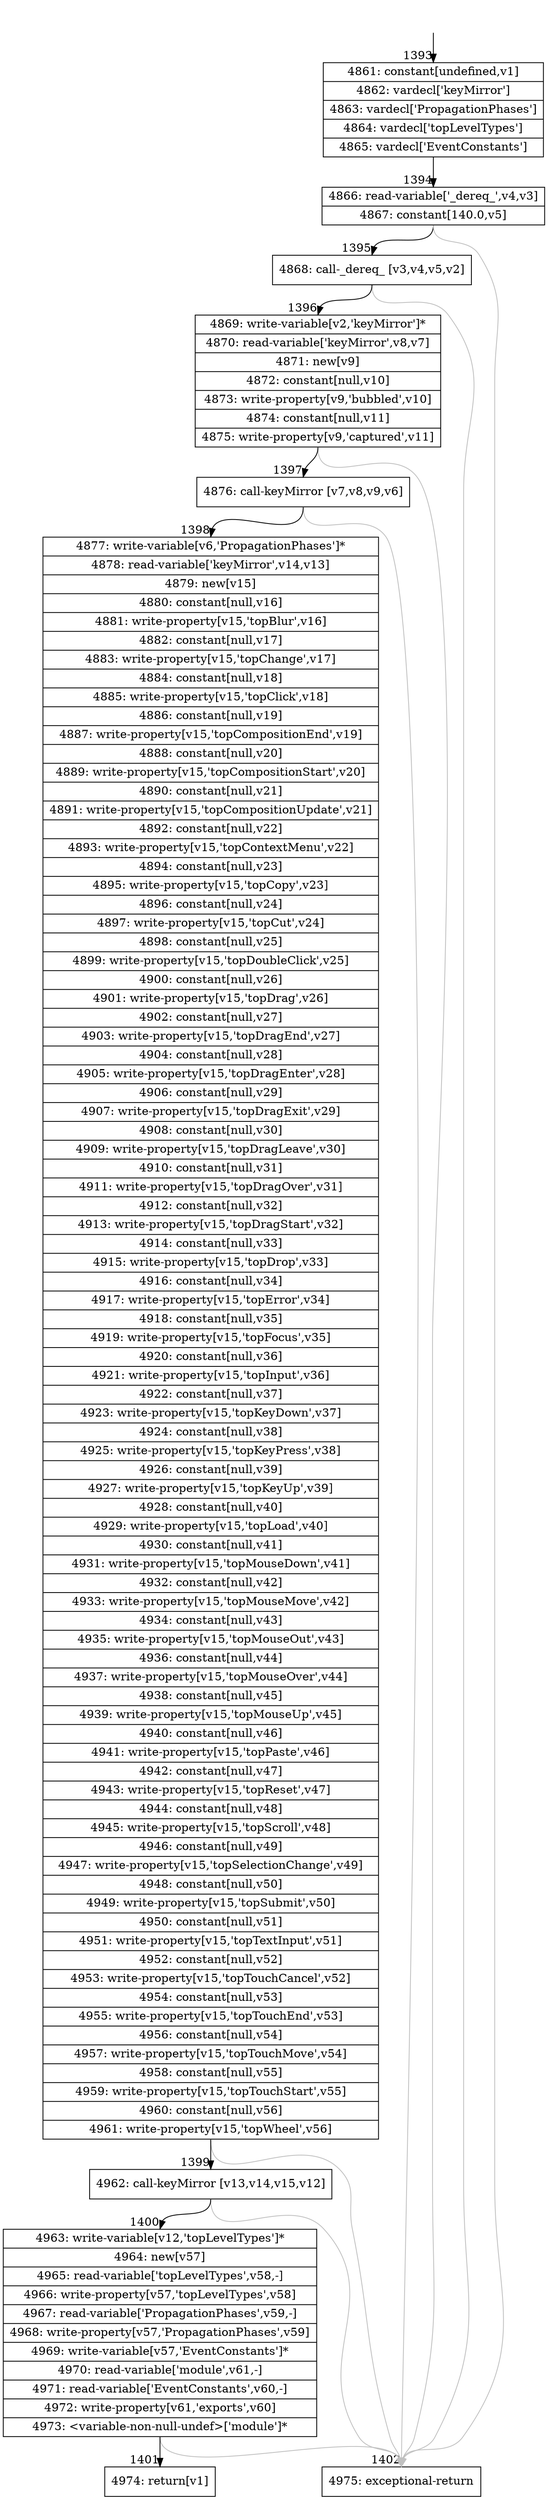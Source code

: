 digraph {
rankdir="TD"
BB_entry84[shape=none,label=""];
BB_entry84 -> BB1393 [tailport=s, headport=n, headlabel="    1393"]
BB1393 [shape=record label="{4861: constant[undefined,v1]|4862: vardecl['keyMirror']|4863: vardecl['PropagationPhases']|4864: vardecl['topLevelTypes']|4865: vardecl['EventConstants']}" ] 
BB1393 -> BB1394 [tailport=s, headport=n, headlabel="      1394"]
BB1394 [shape=record label="{4866: read-variable['_dereq_',v4,v3]|4867: constant[140.0,v5]}" ] 
BB1394 -> BB1395 [tailport=s, headport=n, headlabel="      1395"]
BB1394 -> BB1402 [tailport=s, headport=n, color=gray, headlabel="      1402"]
BB1395 [shape=record label="{4868: call-_dereq_ [v3,v4,v5,v2]}" ] 
BB1395 -> BB1396 [tailport=s, headport=n, headlabel="      1396"]
BB1395 -> BB1402 [tailport=s, headport=n, color=gray]
BB1396 [shape=record label="{4869: write-variable[v2,'keyMirror']*|4870: read-variable['keyMirror',v8,v7]|4871: new[v9]|4872: constant[null,v10]|4873: write-property[v9,'bubbled',v10]|4874: constant[null,v11]|4875: write-property[v9,'captured',v11]}" ] 
BB1396 -> BB1397 [tailport=s, headport=n, headlabel="      1397"]
BB1396 -> BB1402 [tailport=s, headport=n, color=gray]
BB1397 [shape=record label="{4876: call-keyMirror [v7,v8,v9,v6]}" ] 
BB1397 -> BB1398 [tailport=s, headport=n, headlabel="      1398"]
BB1397 -> BB1402 [tailport=s, headport=n, color=gray]
BB1398 [shape=record label="{4877: write-variable[v6,'PropagationPhases']*|4878: read-variable['keyMirror',v14,v13]|4879: new[v15]|4880: constant[null,v16]|4881: write-property[v15,'topBlur',v16]|4882: constant[null,v17]|4883: write-property[v15,'topChange',v17]|4884: constant[null,v18]|4885: write-property[v15,'topClick',v18]|4886: constant[null,v19]|4887: write-property[v15,'topCompositionEnd',v19]|4888: constant[null,v20]|4889: write-property[v15,'topCompositionStart',v20]|4890: constant[null,v21]|4891: write-property[v15,'topCompositionUpdate',v21]|4892: constant[null,v22]|4893: write-property[v15,'topContextMenu',v22]|4894: constant[null,v23]|4895: write-property[v15,'topCopy',v23]|4896: constant[null,v24]|4897: write-property[v15,'topCut',v24]|4898: constant[null,v25]|4899: write-property[v15,'topDoubleClick',v25]|4900: constant[null,v26]|4901: write-property[v15,'topDrag',v26]|4902: constant[null,v27]|4903: write-property[v15,'topDragEnd',v27]|4904: constant[null,v28]|4905: write-property[v15,'topDragEnter',v28]|4906: constant[null,v29]|4907: write-property[v15,'topDragExit',v29]|4908: constant[null,v30]|4909: write-property[v15,'topDragLeave',v30]|4910: constant[null,v31]|4911: write-property[v15,'topDragOver',v31]|4912: constant[null,v32]|4913: write-property[v15,'topDragStart',v32]|4914: constant[null,v33]|4915: write-property[v15,'topDrop',v33]|4916: constant[null,v34]|4917: write-property[v15,'topError',v34]|4918: constant[null,v35]|4919: write-property[v15,'topFocus',v35]|4920: constant[null,v36]|4921: write-property[v15,'topInput',v36]|4922: constant[null,v37]|4923: write-property[v15,'topKeyDown',v37]|4924: constant[null,v38]|4925: write-property[v15,'topKeyPress',v38]|4926: constant[null,v39]|4927: write-property[v15,'topKeyUp',v39]|4928: constant[null,v40]|4929: write-property[v15,'topLoad',v40]|4930: constant[null,v41]|4931: write-property[v15,'topMouseDown',v41]|4932: constant[null,v42]|4933: write-property[v15,'topMouseMove',v42]|4934: constant[null,v43]|4935: write-property[v15,'topMouseOut',v43]|4936: constant[null,v44]|4937: write-property[v15,'topMouseOver',v44]|4938: constant[null,v45]|4939: write-property[v15,'topMouseUp',v45]|4940: constant[null,v46]|4941: write-property[v15,'topPaste',v46]|4942: constant[null,v47]|4943: write-property[v15,'topReset',v47]|4944: constant[null,v48]|4945: write-property[v15,'topScroll',v48]|4946: constant[null,v49]|4947: write-property[v15,'topSelectionChange',v49]|4948: constant[null,v50]|4949: write-property[v15,'topSubmit',v50]|4950: constant[null,v51]|4951: write-property[v15,'topTextInput',v51]|4952: constant[null,v52]|4953: write-property[v15,'topTouchCancel',v52]|4954: constant[null,v53]|4955: write-property[v15,'topTouchEnd',v53]|4956: constant[null,v54]|4957: write-property[v15,'topTouchMove',v54]|4958: constant[null,v55]|4959: write-property[v15,'topTouchStart',v55]|4960: constant[null,v56]|4961: write-property[v15,'topWheel',v56]}" ] 
BB1398 -> BB1399 [tailport=s, headport=n, headlabel="      1399"]
BB1398 -> BB1402 [tailport=s, headport=n, color=gray]
BB1399 [shape=record label="{4962: call-keyMirror [v13,v14,v15,v12]}" ] 
BB1399 -> BB1400 [tailport=s, headport=n, headlabel="      1400"]
BB1399 -> BB1402 [tailport=s, headport=n, color=gray]
BB1400 [shape=record label="{4963: write-variable[v12,'topLevelTypes']*|4964: new[v57]|4965: read-variable['topLevelTypes',v58,-]|4966: write-property[v57,'topLevelTypes',v58]|4967: read-variable['PropagationPhases',v59,-]|4968: write-property[v57,'PropagationPhases',v59]|4969: write-variable[v57,'EventConstants']*|4970: read-variable['module',v61,-]|4971: read-variable['EventConstants',v60,-]|4972: write-property[v61,'exports',v60]|4973: \<variable-non-null-undef\>['module']*}" ] 
BB1400 -> BB1401 [tailport=s, headport=n, headlabel="      1401"]
BB1400 -> BB1402 [tailport=s, headport=n, color=gray]
BB1401 [shape=record label="{4974: return[v1]}" ] 
BB1402 [shape=record label="{4975: exceptional-return}" ] 
//#$~ 2543
}
